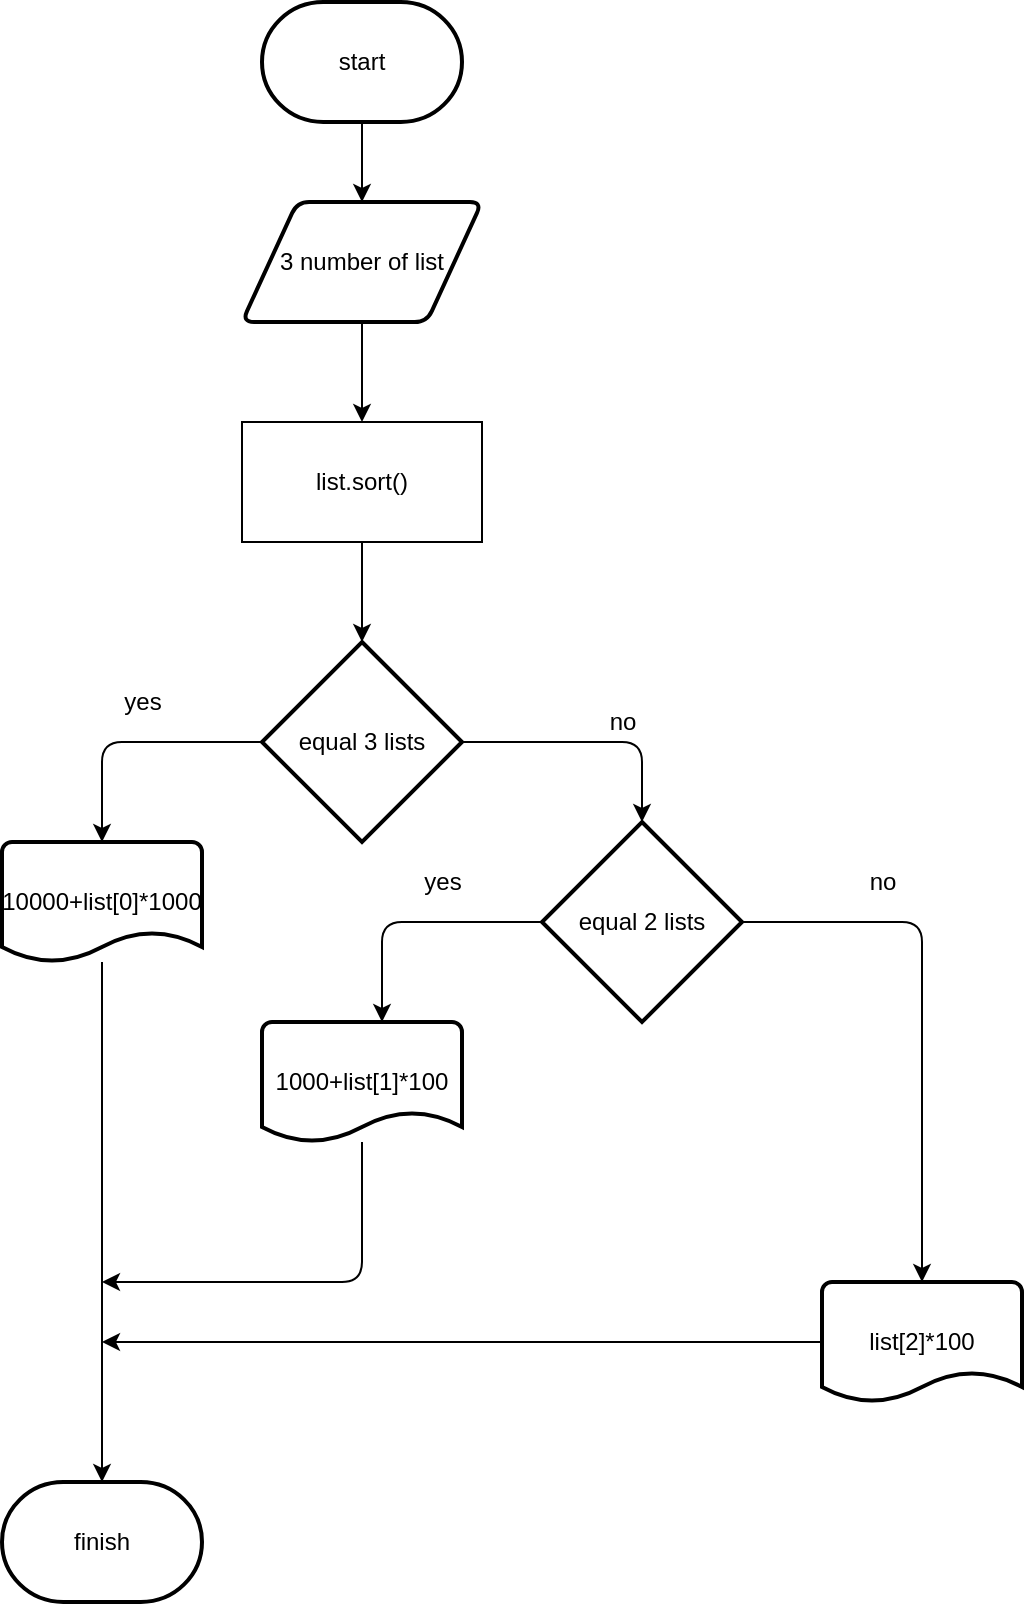 <mxfile version="17.4.5" type="device"><diagram id="sT75tHV0F2eRDp4hD4R_" name="Page-1"><mxGraphModel dx="1426" dy="825" grid="1" gridSize="10" guides="1" tooltips="1" connect="1" arrows="1" fold="1" page="1" pageScale="1" pageWidth="850" pageHeight="1100" math="0" shadow="0"><root><mxCell id="0"/><mxCell id="1" parent="0"/><mxCell id="3" style="edgeStyle=none;html=1;" parent="1" source="2" edge="1"><mxGeometry relative="1" as="geometry"><mxPoint x="270" y="110" as="targetPoint"/></mxGeometry></mxCell><mxCell id="2" value="start" style="strokeWidth=2;html=1;shape=mxgraph.flowchart.terminator;whiteSpace=wrap;" parent="1" vertex="1"><mxGeometry x="220" y="10" width="100" height="60" as="geometry"/></mxCell><mxCell id="aXLondbkOaOwPRCkZ_75-32" style="edgeStyle=orthogonalEdgeStyle;rounded=0;orthogonalLoop=1;jettySize=auto;html=1;entryX=0.5;entryY=0;entryDx=0;entryDy=0;" edge="1" parent="1" source="6" target="27"><mxGeometry relative="1" as="geometry"/></mxCell><mxCell id="6" value="&lt;span&gt;3 number of list&lt;/span&gt;" style="shape=parallelogram;html=1;strokeWidth=2;perimeter=parallelogramPerimeter;whiteSpace=wrap;rounded=1;arcSize=12;size=0.23;" parent="1" vertex="1"><mxGeometry x="210" y="110" width="120" height="60" as="geometry"/></mxCell><mxCell id="9" style="edgeStyle=none;html=1;" parent="1" source="8" edge="1"><mxGeometry relative="1" as="geometry"><mxPoint x="140" y="430" as="targetPoint"/><Array as="points"><mxPoint x="140" y="380"/></Array></mxGeometry></mxCell><mxCell id="10" style="edgeStyle=none;html=1;" parent="1" source="8" edge="1"><mxGeometry relative="1" as="geometry"><mxPoint x="410" y="420" as="targetPoint"/><Array as="points"><mxPoint x="410" y="380"/><mxPoint x="410" y="400"/></Array></mxGeometry></mxCell><mxCell id="8" value="equal 3 lists" style="strokeWidth=2;html=1;shape=mxgraph.flowchart.decision;whiteSpace=wrap;" parent="1" vertex="1"><mxGeometry x="220" y="330" width="100" height="100" as="geometry"/></mxCell><mxCell id="25" style="edgeStyle=none;html=1;entryX=0.5;entryY=0;entryDx=0;entryDy=0;entryPerimeter=0;" parent="1" source="11" edge="1" target="19"><mxGeometry relative="1" as="geometry"><mxPoint x="270" y="730" as="targetPoint"/></mxGeometry></mxCell><mxCell id="11" value="10000+list[0]*1000" style="strokeWidth=2;html=1;shape=mxgraph.flowchart.document2;whiteSpace=wrap;size=0.25;" parent="1" vertex="1"><mxGeometry x="90" y="430" width="100" height="60" as="geometry"/></mxCell><mxCell id="13" style="edgeStyle=none;html=1;" parent="1" source="12" edge="1"><mxGeometry relative="1" as="geometry"><mxPoint x="280" y="520" as="targetPoint"/><Array as="points"><mxPoint x="280" y="470"/></Array></mxGeometry></mxCell><mxCell id="14" style="edgeStyle=none;html=1;entryX=0.5;entryY=0;entryDx=0;entryDy=0;entryPerimeter=0;" parent="1" source="12" edge="1" target="18"><mxGeometry relative="1" as="geometry"><mxPoint x="550" y="520" as="targetPoint"/><Array as="points"><mxPoint x="550" y="470"/></Array></mxGeometry></mxCell><mxCell id="12" value="equal 2 lists" style="strokeWidth=2;html=1;shape=mxgraph.flowchart.decision;whiteSpace=wrap;" parent="1" vertex="1"><mxGeometry x="360" y="420" width="100" height="100" as="geometry"/></mxCell><mxCell id="24" style="edgeStyle=none;html=1;" parent="1" source="15" edge="1"><mxGeometry relative="1" as="geometry"><mxPoint x="140" y="650" as="targetPoint"/><Array as="points"><mxPoint x="270" y="650"/></Array></mxGeometry></mxCell><mxCell id="15" value="1000+list[1]*100" style="strokeWidth=2;html=1;shape=mxgraph.flowchart.document2;whiteSpace=wrap;size=0.25;" parent="1" vertex="1"><mxGeometry x="220" y="520" width="100" height="60" as="geometry"/></mxCell><mxCell id="23" style="edgeStyle=none;html=1;" parent="1" source="18" edge="1"><mxGeometry relative="1" as="geometry"><mxPoint x="140" y="680" as="targetPoint"/></mxGeometry></mxCell><mxCell id="18" value="list[2]*100" style="strokeWidth=2;html=1;shape=mxgraph.flowchart.document2;whiteSpace=wrap;size=0.25;" parent="1" vertex="1"><mxGeometry x="500" y="650" width="100" height="60" as="geometry"/></mxCell><mxCell id="19" value="finish" style="strokeWidth=2;html=1;shape=mxgraph.flowchart.terminator;whiteSpace=wrap;" parent="1" vertex="1"><mxGeometry x="90" y="750" width="100" height="60" as="geometry"/></mxCell><mxCell id="28" style="edgeStyle=none;html=1;entryX=0.5;entryY=0;entryDx=0;entryDy=0;entryPerimeter=0;" parent="1" source="27" target="8" edge="1"><mxGeometry relative="1" as="geometry"/></mxCell><mxCell id="27" value="list.sort()" style="rounded=0;whiteSpace=wrap;html=1;" parent="1" vertex="1"><mxGeometry x="210" y="220" width="120" height="60" as="geometry"/></mxCell><mxCell id="29" value="yes" style="text;html=1;align=center;verticalAlign=middle;resizable=0;points=[];autosize=1;strokeColor=none;fillColor=none;" parent="1" vertex="1"><mxGeometry x="145" y="350" width="30" height="20" as="geometry"/></mxCell><mxCell id="30" value="no" style="text;html=1;align=center;verticalAlign=middle;resizable=0;points=[];autosize=1;strokeColor=none;fillColor=none;" parent="1" vertex="1"><mxGeometry x="385" y="360" width="30" height="20" as="geometry"/></mxCell><mxCell id="31" value="yes" style="text;html=1;align=center;verticalAlign=middle;resizable=0;points=[];autosize=1;strokeColor=none;fillColor=none;" parent="1" vertex="1"><mxGeometry x="295" y="440" width="30" height="20" as="geometry"/></mxCell><mxCell id="32" value="no" style="text;html=1;align=center;verticalAlign=middle;resizable=0;points=[];autosize=1;strokeColor=none;fillColor=none;" parent="1" vertex="1"><mxGeometry x="515" y="440" width="30" height="20" as="geometry"/></mxCell></root></mxGraphModel></diagram></mxfile>